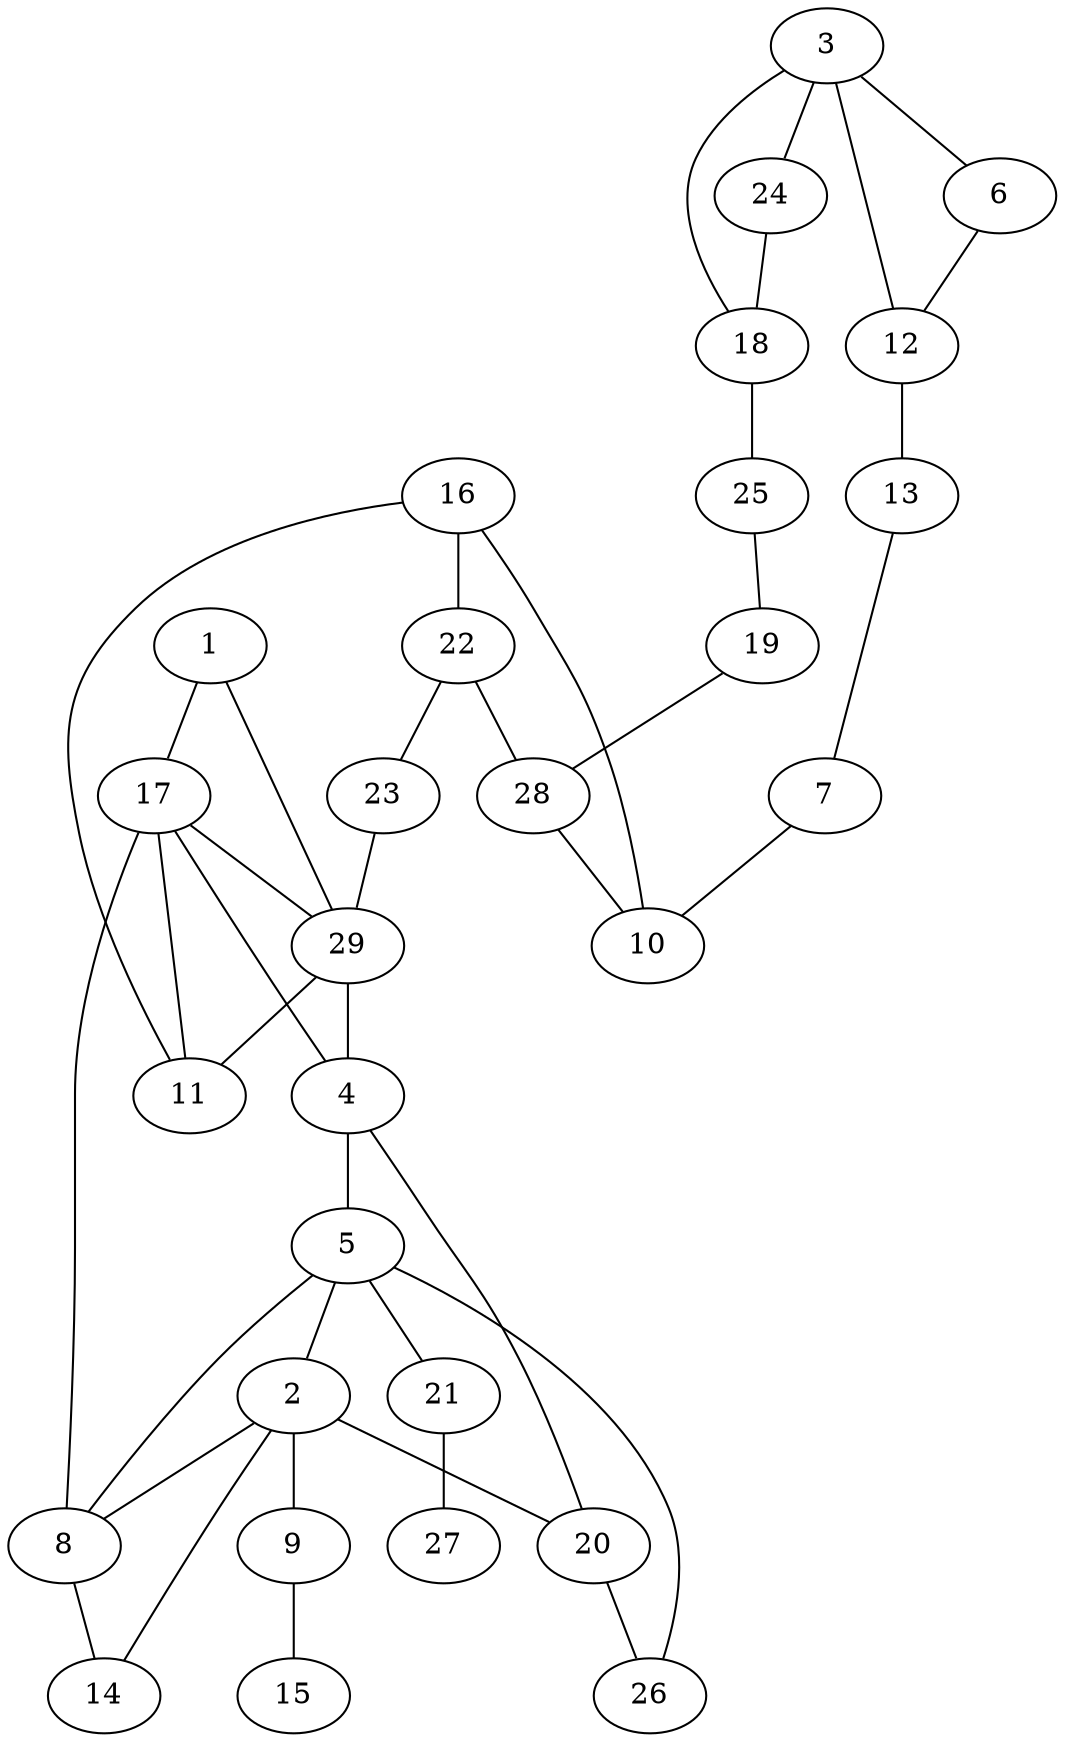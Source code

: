 graph pdb1n1a {
	1	 [aaLength=9,
		sequence=IKAWDIAIA,
		type=0];
	17	 [aaLength=4,
		sequence=FSFD,
		type=1];
	1 -- 17	 [distance0="17.45159",
		frequency=1,
		type0=2];
	29	 [aaLength=4,
		sequence=FSFD,
		type=1];
	1 -- 29	 [distance0="17.45159",
		frequency=1,
		type0=3];
	2	 [aaLength=4,
		sequence=PEYA,
		type=0];
	9	 [aaLength=11,
		sequence=LVFEVELFEFK,
		type=1];
	2 -- 9	 [distance0="15.0",
		frequency=1,
		type0=4];
	8	 [aaLength=6,
		sequence=VCHITC,
		type=1];
	2 -- 8	 [distance0="14.65553",
		frequency=1,
		type0=1];
	14	 [aaLength=6,
		sequence=VCHITC,
		type=1];
	2 -- 14	 [distance0="14.65553",
		frequency=1,
		type0=2];
	20	 [aaLength=6,
		sequence=VCHITC,
		type=1];
	2 -- 20	 [distance0="14.65553",
		frequency=1,
		type0=3];
	3	 [aaLength=5,
		sequence=LPMEG,
		type=0];
	6	 [aaLength=2,
		sequence=VD,
		type=1];
	3 -- 6	 [distance0="30.95215",
		frequency=1,
		type0=1];
	12	 [aaLength=2,
		sequence=VD,
		type=1];
	3 -- 12	 [distance0="30.95215",
		frequency=1,
		type0=2];
	18	 [aaLength=2,
		sequence=VD,
		type=1];
	3 -- 18	 [distance0="30.95215",
		frequency=1,
		type0=3];
	24	 [aaLength=2,
		sequence=VD,
		type=1];
	3 -- 24	 [distance0="0.0",
		frequency=1,
		type0=5];
	4	 [aaLength=9,
		sequence=IKAWDIAIA,
		type=0];
	5	 [aaLength=4,
		sequence=PEYA,
		type=0];
	4 -- 5	 [distance0="22.76673",
		frequency=1,
		type0=2];
	4 -- 17	 [distance0="24.39353",
		frequency=1,
		type0=3];
	4 -- 20	 [distance0="6.0",
		frequency=1,
		type0=4];
	5 -- 2	 [distance0="21.06053",
		frequency=1,
		type0=1];
	5 -- 8	 [distance0="26.20551",
		frequency=1,
		type0=3];
	21	 [aaLength=11,
		sequence=LVFEVELFEFK,
		type=1];
	5 -- 21	 [distance0="15.0",
		frequency=1,
		type0=4];
	6 -- 12	 [distance0="0.0",
		frequency=1,
		type0=5];
	7	 [aaLength=7,
		sequence=VLKVIKR,
		type=1];
	10	 [aaLength=10,
		sequence=RVFVHYTGWL,
		type=1];
	7 -- 10	 [distance0="12.0",
		frequency=1,
		type0=4];
	8 -- 14	 [distance0="0.0",
		frequency=1,
		type0=5];
	15	 [aaLength=11,
		sequence=LVFEVELFEFK,
		type=1];
	9 -- 15	 [distance0="0.0",
		frequency=1,
		type0=5];
	16	 [aaLength=10,
		sequence=RVFVHYTGWL,
		type=1];
	10 -- 16	 [distance0="0.0",
		distance1="0.0",
		frequency=2,
		type0=1,
		type1=5];
	11	 [aaLength=4,
		sequence=KFDS,
		type=1];
	11 -- 17	 [distance0="7.0",
		frequency=1,
		type0=4];
	13	 [aaLength=7,
		sequence=VLKVIKR,
		type=1];
	12 -- 13	 [distance0="8.0",
		frequency=1,
		type0=4];
	13 -- 7	 [distance0="0.0",
		frequency=1,
		type0=5];
	16 -- 11	 [distance0="4.0",
		frequency=1,
		type0=4];
	22	 [aaLength=10,
		sequence=RVFVHYTGWL,
		type=1];
	16 -- 22	 [distance0="0.0",
		frequency=1,
		type0=2];
	17 -- 8	 [distance0="21.0",
		frequency=1,
		type0=4];
	17 -- 29	 [distance0="0.0",
		frequency=1,
		type0=1];
	25	 [aaLength=7,
		sequence=VLKVIKR,
		type=1];
	18 -- 25	 [distance0="8.0",
		frequency=1,
		type0=4];
	19	 [aaLength=7,
		sequence=VLKVIKR,
		type=1];
	28	 [aaLength=10,
		sequence=RVFVHYTGWL,
		type=1];
	19 -- 28	 [distance0="12.0",
		frequency=1,
		type0=4];
	26	 [aaLength=6,
		sequence=VCHITC,
		type=1];
	20 -- 26	 [distance0="0.0",
		frequency=1,
		type0=5];
	27	 [aaLength=11,
		sequence=LVFEVELFEFK,
		type=1];
	21 -- 27	 [distance0="0.0",
		frequency=1,
		type0=5];
	23	 [aaLength=4,
		sequence=KFDS,
		type=1];
	22 -- 23	 [distance0="4.0",
		frequency=1,
		type0=4];
	22 -- 28	 [distance0="0.0",
		frequency=1,
		type0=3];
	23 -- 29	 [distance0="11.0",
		distance1="7.0",
		frequency=2,
		type0=3,
		type1=4];
	24 -- 18	 [distance0="0.0",
		frequency=1,
		type0=5];
	25 -- 19	 [distance0="0.0",
		frequency=1,
		type0=5];
	26 -- 5	 [distance0="1.0",
		frequency=1,
		type0=4];
	28 -- 10	 [distance0="0.0",
		frequency=1,
		type0=1];
	29 -- 4	 [distance0="6.0",
		frequency=1,
		type0=4];
	29 -- 11	 [distance0="11.0",
		frequency=1,
		type0=2];
}
